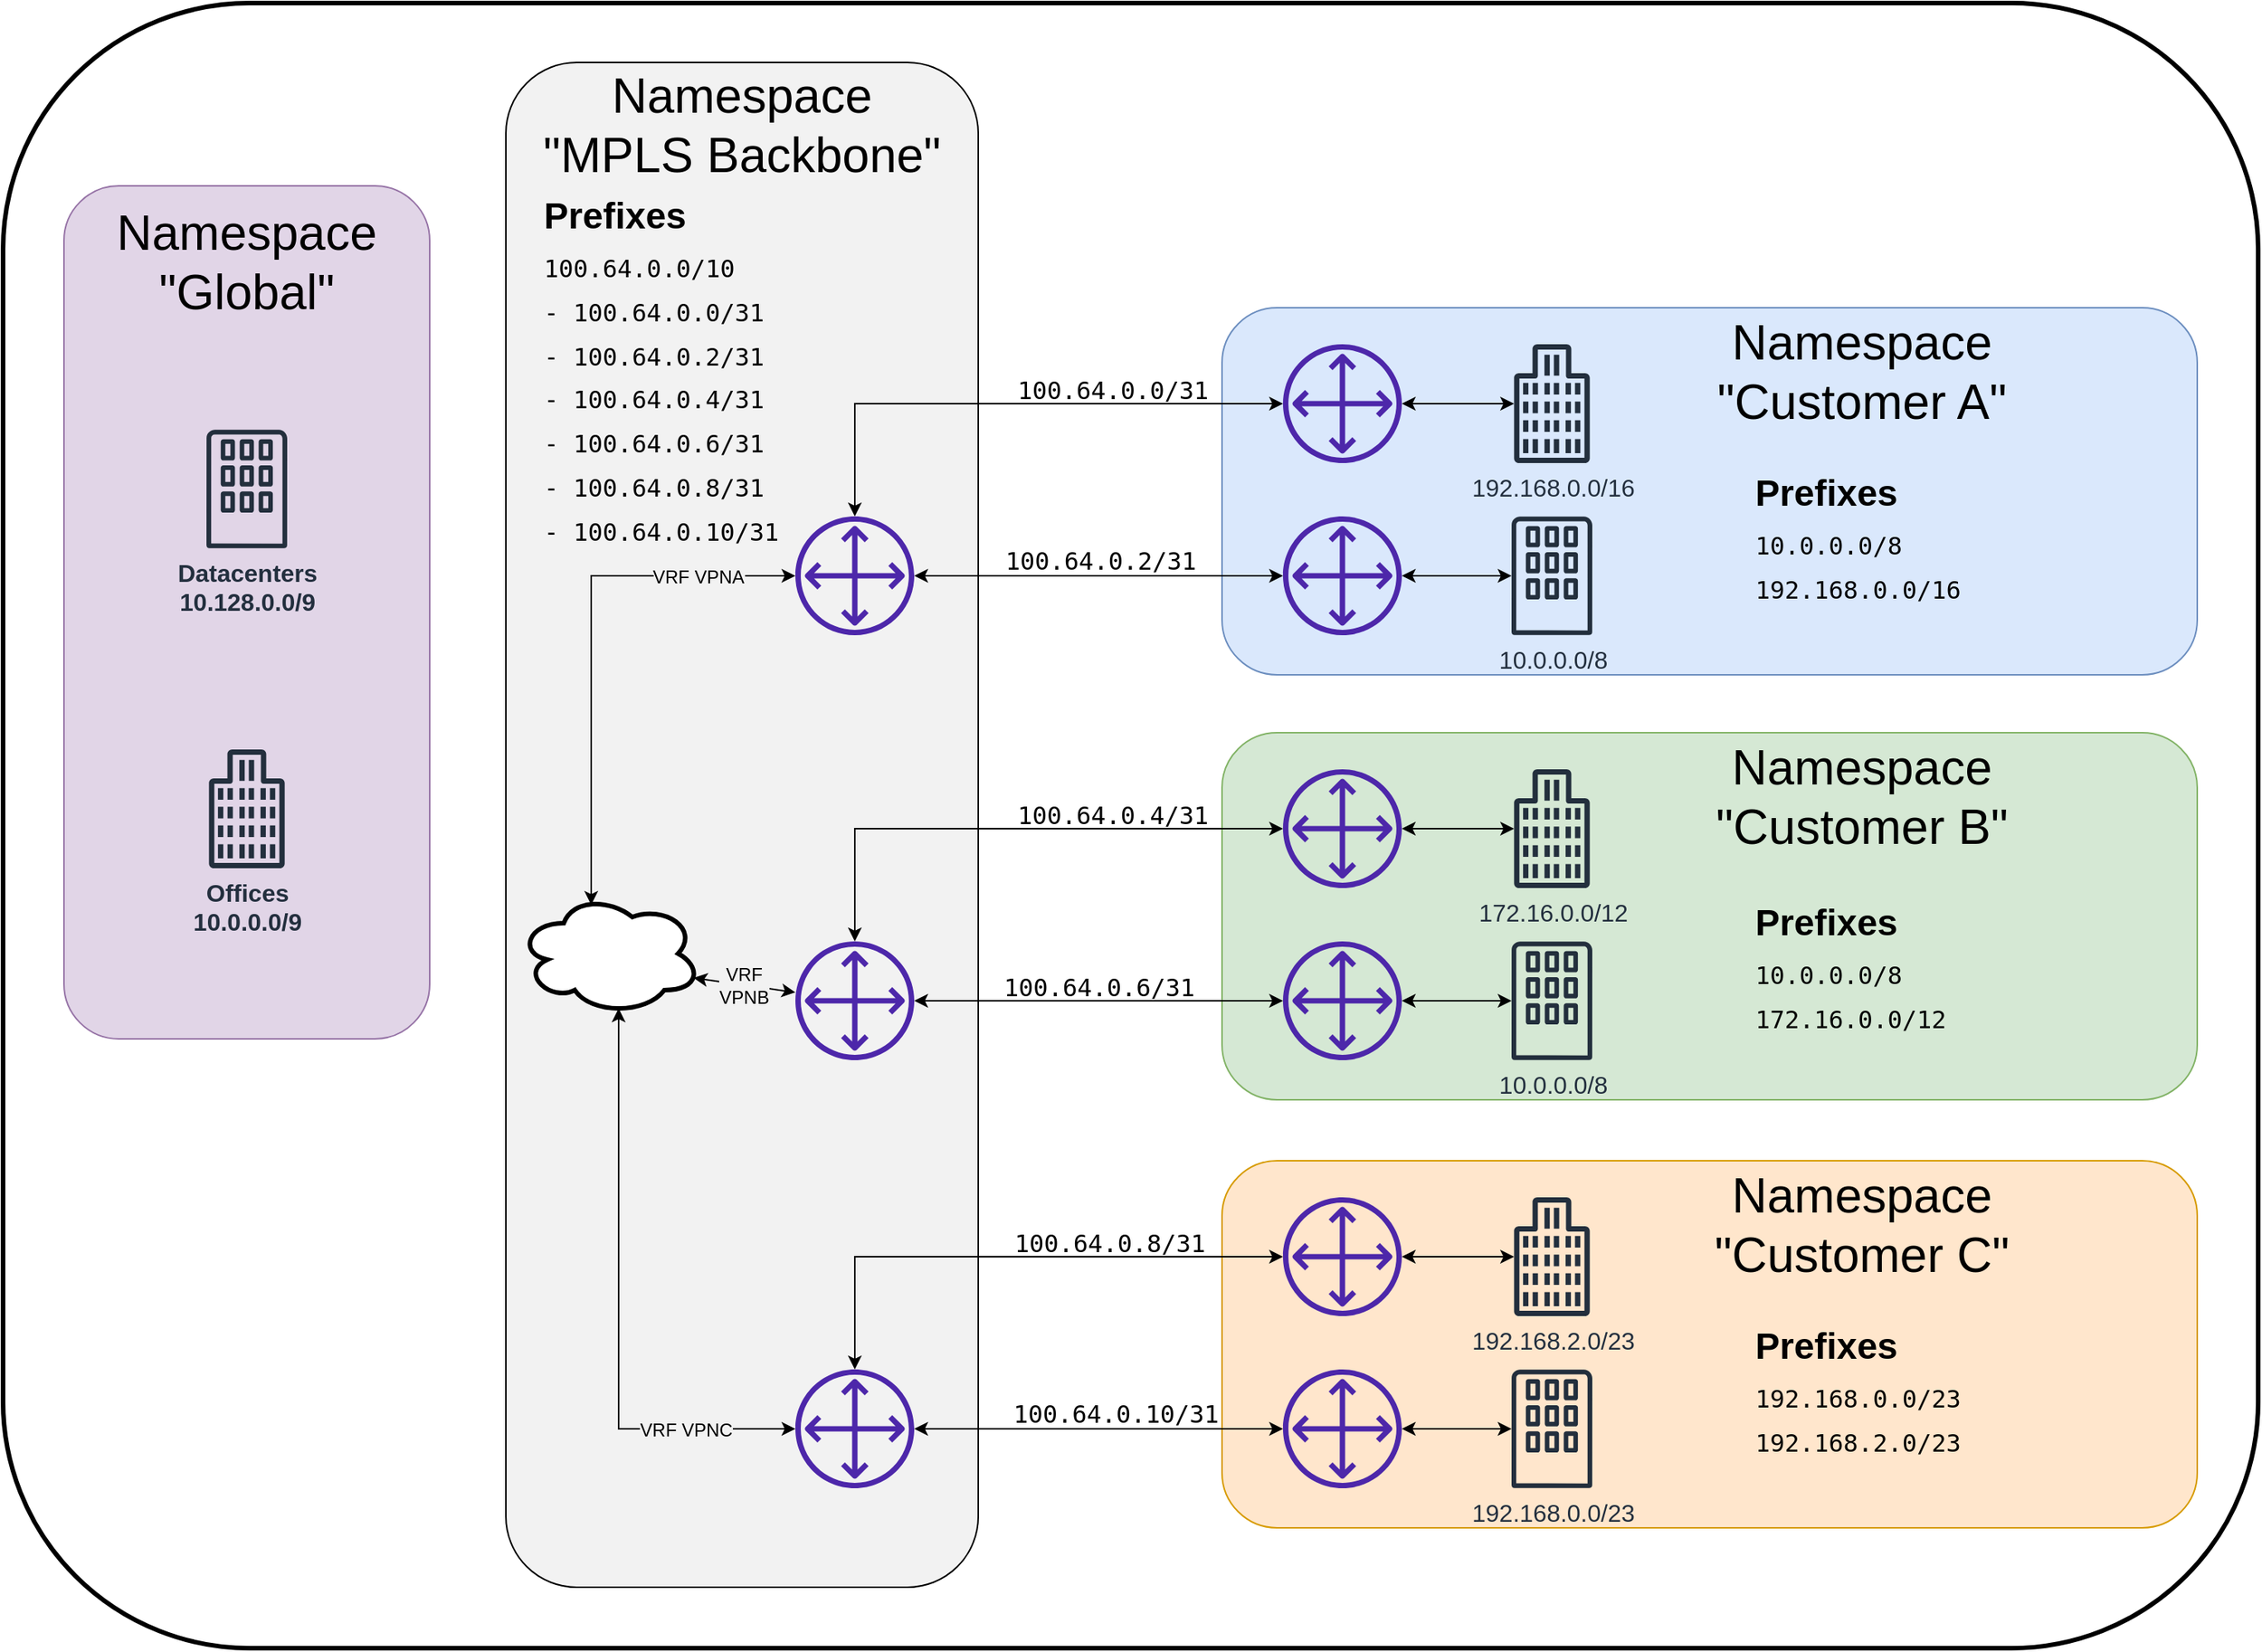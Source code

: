 <mxfile version="20.8.23" type="device"><diagram name="Page-1" id="HMSZJAy41G0naUgyjOcL"><mxGraphModel dx="2918" dy="2328" grid="1" gridSize="10" guides="1" tooltips="1" connect="1" arrows="1" fold="1" page="1" pageScale="1" pageWidth="850" pageHeight="1100" math="0" shadow="0"><root><mxCell id="0"/><mxCell id="1" parent="0"/><mxCell id="hLr_6GewXtSCxbk2koOT-77" value="" style="rounded=1;whiteSpace=wrap;html=1;strokeWidth=3;fontSize=12;fillColor=default;" vertex="1" parent="1"><mxGeometry width="1480" height="1080" as="geometry"/></mxCell><mxCell id="hLr_6GewXtSCxbk2koOT-1" value="" style="rounded=1;whiteSpace=wrap;html=1;fillColor=#e1d5e7;strokeColor=#9673a6;" vertex="1" parent="1"><mxGeometry x="40" y="120" width="240" height="560" as="geometry"/></mxCell><mxCell id="hLr_6GewXtSCxbk2koOT-2" value="Namespace &quot;Global&quot;" style="text;html=1;strokeColor=none;fillColor=none;align=center;verticalAlign=middle;whiteSpace=wrap;rounded=0;fontSize=32;" vertex="1" parent="1"><mxGeometry x="40" y="140" width="240" height="60" as="geometry"/></mxCell><mxCell id="hLr_6GewXtSCxbk2koOT-3" value="Datacenters&lt;br style=&quot;font-size: 16px;&quot;&gt;10.128.0.0/9" style="sketch=0;outlineConnect=0;fontColor=#232F3E;gradientColor=none;fillColor=#232F3D;strokeColor=none;dashed=0;verticalLabelPosition=bottom;verticalAlign=top;align=center;html=1;fontSize=16;fontStyle=1;aspect=fixed;pointerEvents=1;shape=mxgraph.aws4.corporate_data_center;" vertex="1" parent="1"><mxGeometry x="133.5" y="280" width="53" height="78" as="geometry"/></mxCell><mxCell id="hLr_6GewXtSCxbk2koOT-4" value="Offices&lt;br style=&quot;font-size: 16px;&quot;&gt;10.0.0.0/9" style="sketch=0;outlineConnect=0;fontColor=#232F3E;gradientColor=none;fillColor=#232F3D;strokeColor=none;dashed=0;verticalLabelPosition=bottom;verticalAlign=top;align=center;html=1;fontSize=16;fontStyle=1;aspect=fixed;pointerEvents=1;shape=mxgraph.aws4.office_building;" vertex="1" parent="1"><mxGeometry x="135" y="490" width="50" height="78" as="geometry"/></mxCell><mxCell id="hLr_6GewXtSCxbk2koOT-5" value="" style="rounded=1;whiteSpace=wrap;html=1;fontSize=16;fillColor=#f2f2f2;" vertex="1" parent="1"><mxGeometry x="330" y="39" width="310" height="1001" as="geometry"/></mxCell><mxCell id="hLr_6GewXtSCxbk2koOT-6" value="Namespace&lt;br&gt;&quot;MPLS Backbone&quot;" style="text;html=1;strokeColor=none;fillColor=none;align=center;verticalAlign=middle;whiteSpace=wrap;rounded=0;fontSize=32;" vertex="1" parent="1"><mxGeometry x="330" y="50" width="310" height="60" as="geometry"/></mxCell><mxCell id="hLr_6GewXtSCxbk2koOT-7" value="" style="sketch=0;outlineConnect=0;fontColor=#232F3E;gradientColor=none;fillColor=#4D27AA;strokeColor=none;dashed=0;verticalLabelPosition=bottom;verticalAlign=top;align=center;html=1;fontSize=12;fontStyle=0;aspect=fixed;pointerEvents=1;shape=mxgraph.aws4.customer_gateway;" vertex="1" parent="1"><mxGeometry x="520" y="337" width="78" height="78" as="geometry"/></mxCell><mxCell id="hLr_6GewXtSCxbk2koOT-8" value="" style="rounded=1;whiteSpace=wrap;html=1;fontSize=16;fillColor=#dae8fc;strokeColor=#6c8ebf;" vertex="1" parent="1"><mxGeometry x="800" y="200" width="640" height="241" as="geometry"/></mxCell><mxCell id="hLr_6GewXtSCxbk2koOT-9" value="Namespace &quot;Customer A&quot;" style="text;html=1;strokeColor=none;fillColor=none;align=center;verticalAlign=middle;whiteSpace=wrap;rounded=0;fontSize=32;" vertex="1" parent="1"><mxGeometry x="1080" y="212" width="280" height="60" as="geometry"/></mxCell><mxCell id="hLr_6GewXtSCxbk2koOT-10" value="" style="sketch=0;outlineConnect=0;fontColor=#232F3E;gradientColor=none;fillColor=#4D27AA;strokeColor=none;dashed=0;verticalLabelPosition=bottom;verticalAlign=top;align=center;html=1;fontSize=12;fontStyle=0;aspect=fixed;pointerEvents=1;shape=mxgraph.aws4.customer_gateway;" vertex="1" parent="1"><mxGeometry x="840" y="337" width="78" height="78" as="geometry"/></mxCell><mxCell id="hLr_6GewXtSCxbk2koOT-14" value="&lt;pre&gt;100.64.0.2/31&lt;/pre&gt;" style="endArrow=classic;startArrow=classic;html=1;rounded=0;fontSize=16;labelBackgroundColor=none;labelBorderColor=none;" edge="1" parent="1" source="hLr_6GewXtSCxbk2koOT-7" target="hLr_6GewXtSCxbk2koOT-10"><mxGeometry x="0.01" y="10" width="50" height="50" relative="1" as="geometry"><mxPoint x="720" y="601" as="sourcePoint"/><mxPoint x="770" y="551" as="targetPoint"/><mxPoint as="offset"/></mxGeometry></mxCell><mxCell id="hLr_6GewXtSCxbk2koOT-15" value="" style="endArrow=classic;startArrow=classic;html=1;rounded=0;fontSize=16;edgeStyle=orthogonalEdgeStyle;" edge="1" parent="1" source="hLr_6GewXtSCxbk2koOT-10" target="hLr_6GewXtSCxbk2koOT-13"><mxGeometry width="50" height="50" relative="1" as="geometry"><mxPoint x="1020" y="381" as="sourcePoint"/><mxPoint x="1070" y="331" as="targetPoint"/></mxGeometry></mxCell><mxCell id="hLr_6GewXtSCxbk2koOT-17" value="&lt;h2 style=&quot;line-height: 80%;&quot;&gt;Prefixes&lt;/h2&gt;&lt;pre style=&quot;line-height: 80%;&quot;&gt;10.0.0.0/8&lt;/pre&gt;&lt;pre style=&quot;line-height: 80%;&quot;&gt;192.168.0.0/16&lt;/pre&gt;" style="text;html=1;strokeColor=none;fillColor=none;spacing=5;spacingTop=-20;whiteSpace=wrap;overflow=hidden;rounded=0;fontSize=16;strokeWidth=1;" vertex="1" parent="1"><mxGeometry x="1145" y="302" width="150" height="98" as="geometry"/></mxCell><mxCell id="hLr_6GewXtSCxbk2koOT-26" value="" style="sketch=0;outlineConnect=0;fontColor=#232F3E;gradientColor=none;fillColor=#4D27AA;strokeColor=none;dashed=0;verticalLabelPosition=bottom;verticalAlign=top;align=center;html=1;fontSize=12;fontStyle=0;aspect=fixed;pointerEvents=1;shape=mxgraph.aws4.customer_gateway;" vertex="1" parent="1"><mxGeometry x="520" y="616" width="78" height="78" as="geometry"/></mxCell><mxCell id="hLr_6GewXtSCxbk2koOT-36" value="" style="sketch=0;outlineConnect=0;fontColor=#232F3E;gradientColor=none;fillColor=#4D27AA;strokeColor=none;dashed=0;verticalLabelPosition=bottom;verticalAlign=top;align=center;html=1;fontSize=12;fontStyle=0;aspect=fixed;pointerEvents=1;shape=mxgraph.aws4.customer_gateway;" vertex="1" parent="1"><mxGeometry x="520" y="897" width="78" height="78" as="geometry"/></mxCell><mxCell id="hLr_6GewXtSCxbk2koOT-38" value="&lt;h2 style=&quot;line-height: 80%;&quot;&gt;Prefixes&lt;/h2&gt;&lt;pre style=&quot;line-height: 80%;&quot;&gt;100.64.0.0/10&lt;/pre&gt;&lt;pre style=&quot;line-height: 80%;&quot;&gt;- 100.64.0.0/31&lt;/pre&gt;&lt;pre style=&quot;line-height: 80%;&quot;&gt;- 100.64.0.2/31&lt;/pre&gt;&lt;pre style=&quot;line-height: 80%;&quot;&gt;- 100.64.0.4/31&lt;/pre&gt;&lt;pre style=&quot;line-height: 80%;&quot;&gt;- 100.64.0.6/31&lt;/pre&gt;&lt;pre style=&quot;line-height: 80%;&quot;&gt;- 100.64.0.8/31&lt;/pre&gt;&lt;pre style=&quot;line-height: 80%;&quot;&gt;- 100.64.0.10/31&lt;/pre&gt;" style="text;html=1;strokeColor=none;fillColor=none;spacing=5;spacingTop=-20;whiteSpace=wrap;overflow=hidden;rounded=0;fontSize=16;strokeWidth=1;" vertex="1" parent="1"><mxGeometry x="350" y="120" width="190" height="240" as="geometry"/></mxCell><mxCell id="hLr_6GewXtSCxbk2koOT-40" value="" style="ellipse;shape=cloud;whiteSpace=wrap;html=1;strokeWidth=3;fontSize=16;fillColor=#FFFFFF;" vertex="1" parent="1"><mxGeometry x="338" y="584" width="120" height="80" as="geometry"/></mxCell><mxCell id="hLr_6GewXtSCxbk2koOT-41" value="VRF VPNA" style="endArrow=classic;startArrow=classic;html=1;rounded=0;labelBackgroundColor=#f2f2f2;fontSize=12;exitX=0.4;exitY=0.1;exitDx=0;exitDy=0;exitPerimeter=0;edgeStyle=orthogonalEdgeStyle;" edge="1" parent="1" source="hLr_6GewXtSCxbk2koOT-40" target="hLr_6GewXtSCxbk2koOT-7"><mxGeometry x="0.631" y="-1" width="50" height="50" relative="1" as="geometry"><mxPoint x="500" y="611" as="sourcePoint"/><mxPoint x="550" y="561" as="targetPoint"/><Array as="points"><mxPoint x="386" y="376"/></Array><mxPoint as="offset"/></mxGeometry></mxCell><mxCell id="hLr_6GewXtSCxbk2koOT-42" value="VRF VPNC" style="endArrow=classic;startArrow=classic;html=1;rounded=0;labelBackgroundColor=#f2f2f2;fontSize=12;edgeStyle=orthogonalEdgeStyle;exitX=0.55;exitY=0.95;exitDx=0;exitDy=0;exitPerimeter=0;" edge="1" parent="1" source="hLr_6GewXtSCxbk2koOT-40" target="hLr_6GewXtSCxbk2koOT-36"><mxGeometry x="0.632" y="-1" width="50" height="50" relative="1" as="geometry"><mxPoint x="398" y="619" as="sourcePoint"/><mxPoint x="530" y="370" as="targetPoint"/><Array as="points"><mxPoint x="404" y="936"/></Array><mxPoint as="offset"/></mxGeometry></mxCell><mxCell id="hLr_6GewXtSCxbk2koOT-43" value="VRF&lt;br style=&quot;font-size: 12px;&quot;&gt;VPNB" style="endArrow=classic;startArrow=classic;html=1;rounded=0;labelBackgroundColor=#f2f2f2;fontSize=12;exitX=0.96;exitY=0.7;exitDx=0;exitDy=0;exitPerimeter=0;" edge="1" parent="1" source="hLr_6GewXtSCxbk2koOT-40" target="hLr_6GewXtSCxbk2koOT-26"><mxGeometry width="50" height="50" relative="1" as="geometry"><mxPoint x="530" y="801" as="sourcePoint"/><mxPoint x="580" y="751" as="targetPoint"/></mxGeometry></mxCell><mxCell id="hLr_6GewXtSCxbk2koOT-13" value="10.0.0.0/8" style="sketch=0;outlineConnect=0;fontColor=#232F3E;gradientColor=none;fillColor=#232F3D;strokeColor=none;dashed=0;verticalLabelPosition=bottom;verticalAlign=top;align=center;html=1;fontSize=16;fontStyle=0;aspect=fixed;pointerEvents=1;shape=mxgraph.aws4.corporate_data_center;" vertex="1" parent="1"><mxGeometry x="990" y="337" width="53" height="78" as="geometry"/></mxCell><mxCell id="hLr_6GewXtSCxbk2koOT-79" value="" style="sketch=0;outlineConnect=0;fontColor=#232F3E;gradientColor=none;fillColor=#4D27AA;strokeColor=none;dashed=0;verticalLabelPosition=bottom;verticalAlign=top;align=center;html=1;fontSize=12;fontStyle=0;aspect=fixed;pointerEvents=1;shape=mxgraph.aws4.customer_gateway;" vertex="1" parent="1"><mxGeometry x="840" y="224" width="78" height="78" as="geometry"/></mxCell><mxCell id="hLr_6GewXtSCxbk2koOT-80" value="" style="endArrow=classic;startArrow=classic;html=1;rounded=0;labelBackgroundColor=none;labelBorderColor=none;fontSize=12;" edge="1" parent="1" source="hLr_6GewXtSCxbk2koOT-79" target="hLr_6GewXtSCxbk2koOT-12"><mxGeometry width="50" height="50" relative="1" as="geometry"><mxPoint x="960" y="160" as="sourcePoint"/><mxPoint x="1010" y="110" as="targetPoint"/></mxGeometry></mxCell><mxCell id="hLr_6GewXtSCxbk2koOT-12" value="192.168.0.0/16" style="sketch=0;outlineConnect=0;fontColor=#232F3E;gradientColor=none;fillColor=#232F3D;strokeColor=none;dashed=0;verticalLabelPosition=bottom;verticalAlign=top;align=center;html=1;fontSize=16;fontStyle=0;aspect=fixed;pointerEvents=1;shape=mxgraph.aws4.office_building;" vertex="1" parent="1"><mxGeometry x="991.5" y="224" width="50" height="78" as="geometry"/></mxCell><mxCell id="hLr_6GewXtSCxbk2koOT-82" value="&lt;pre&gt;100.64.0.0/31&lt;/pre&gt;" style="endArrow=classic;startArrow=classic;html=1;rounded=0;labelBackgroundColor=none;labelBorderColor=none;fontSize=16;edgeStyle=orthogonalEdgeStyle;" edge="1" parent="1" source="hLr_6GewXtSCxbk2koOT-7" target="hLr_6GewXtSCxbk2koOT-79"><mxGeometry x="0.365" y="9" width="50" height="50" relative="1" as="geometry"><mxPoint x="680" y="200" as="sourcePoint"/><mxPoint x="730" y="150" as="targetPoint"/><Array as="points"><mxPoint x="559" y="263"/></Array><mxPoint as="offset"/></mxGeometry></mxCell><mxCell id="hLr_6GewXtSCxbk2koOT-86" value="" style="rounded=1;whiteSpace=wrap;html=1;fontSize=16;fillColor=#d5e8d4;strokeColor=#82b366;" vertex="1" parent="1"><mxGeometry x="800" y="479" width="640" height="241" as="geometry"/></mxCell><mxCell id="hLr_6GewXtSCxbk2koOT-87" value="Namespace &quot;Customer B&quot;" style="text;html=1;strokeColor=none;fillColor=none;align=center;verticalAlign=middle;whiteSpace=wrap;rounded=0;fontSize=32;" vertex="1" parent="1"><mxGeometry x="1080" y="491" width="280" height="60" as="geometry"/></mxCell><mxCell id="hLr_6GewXtSCxbk2koOT-88" value="" style="sketch=0;outlineConnect=0;fontColor=#232F3E;gradientColor=none;fillColor=#4D27AA;strokeColor=none;dashed=0;verticalLabelPosition=bottom;verticalAlign=top;align=center;html=1;fontSize=12;fontStyle=0;aspect=fixed;pointerEvents=1;shape=mxgraph.aws4.customer_gateway;" vertex="1" parent="1"><mxGeometry x="840" y="616" width="78" height="78" as="geometry"/></mxCell><mxCell id="hLr_6GewXtSCxbk2koOT-89" value="" style="endArrow=classic;startArrow=classic;html=1;rounded=0;fontSize=16;edgeStyle=orthogonalEdgeStyle;" edge="1" parent="1" source="hLr_6GewXtSCxbk2koOT-88" target="hLr_6GewXtSCxbk2koOT-91"><mxGeometry width="50" height="50" relative="1" as="geometry"><mxPoint x="1020" y="660" as="sourcePoint"/><mxPoint x="1070" y="610" as="targetPoint"/></mxGeometry></mxCell><mxCell id="hLr_6GewXtSCxbk2koOT-91" value="10.0.0.0/8" style="sketch=0;outlineConnect=0;fontColor=#232F3E;gradientColor=none;fillColor=#232F3D;strokeColor=none;dashed=0;verticalLabelPosition=bottom;verticalAlign=top;align=center;html=1;fontSize=16;fontStyle=0;aspect=fixed;pointerEvents=1;shape=mxgraph.aws4.corporate_data_center;" vertex="1" parent="1"><mxGeometry x="990" y="616" width="53" height="78" as="geometry"/></mxCell><mxCell id="hLr_6GewXtSCxbk2koOT-92" value="" style="sketch=0;outlineConnect=0;fontColor=#232F3E;gradientColor=none;fillColor=#4D27AA;strokeColor=none;dashed=0;verticalLabelPosition=bottom;verticalAlign=top;align=center;html=1;fontSize=12;fontStyle=0;aspect=fixed;pointerEvents=1;shape=mxgraph.aws4.customer_gateway;" vertex="1" parent="1"><mxGeometry x="840" y="503" width="78" height="78" as="geometry"/></mxCell><mxCell id="hLr_6GewXtSCxbk2koOT-93" value="" style="endArrow=classic;startArrow=classic;html=1;rounded=0;labelBackgroundColor=none;labelBorderColor=none;fontSize=12;" edge="1" parent="1" source="hLr_6GewXtSCxbk2koOT-92" target="hLr_6GewXtSCxbk2koOT-94"><mxGeometry width="50" height="50" relative="1" as="geometry"><mxPoint x="960" y="439" as="sourcePoint"/><mxPoint x="1010" y="389" as="targetPoint"/></mxGeometry></mxCell><mxCell id="hLr_6GewXtSCxbk2koOT-94" value="172.16.0.0/12" style="sketch=0;outlineConnect=0;fontColor=#232F3E;gradientColor=none;fillColor=#232F3D;strokeColor=none;dashed=0;verticalLabelPosition=bottom;verticalAlign=top;align=center;html=1;fontSize=16;fontStyle=0;aspect=fixed;pointerEvents=1;shape=mxgraph.aws4.office_building;" vertex="1" parent="1"><mxGeometry x="991.5" y="503" width="50" height="78" as="geometry"/></mxCell><mxCell id="hLr_6GewXtSCxbk2koOT-95" value="" style="rounded=1;whiteSpace=wrap;html=1;fontSize=16;fillColor=#ffe6cc;strokeColor=#d79b00;" vertex="1" parent="1"><mxGeometry x="800" y="760" width="640" height="241" as="geometry"/></mxCell><mxCell id="hLr_6GewXtSCxbk2koOT-96" value="Namespace &quot;Customer C&quot;" style="text;html=1;strokeColor=none;fillColor=none;align=center;verticalAlign=middle;whiteSpace=wrap;rounded=0;fontSize=32;" vertex="1" parent="1"><mxGeometry x="1080" y="772" width="280" height="60" as="geometry"/></mxCell><mxCell id="hLr_6GewXtSCxbk2koOT-97" value="" style="sketch=0;outlineConnect=0;fontColor=#232F3E;gradientColor=none;fillColor=#4D27AA;strokeColor=none;dashed=0;verticalLabelPosition=bottom;verticalAlign=top;align=center;html=1;fontSize=12;fontStyle=0;aspect=fixed;pointerEvents=1;shape=mxgraph.aws4.customer_gateway;" vertex="1" parent="1"><mxGeometry x="840" y="897" width="78" height="78" as="geometry"/></mxCell><mxCell id="hLr_6GewXtSCxbk2koOT-98" value="" style="endArrow=classic;startArrow=classic;html=1;rounded=0;fontSize=16;edgeStyle=orthogonalEdgeStyle;" edge="1" parent="1" source="hLr_6GewXtSCxbk2koOT-97" target="hLr_6GewXtSCxbk2koOT-100"><mxGeometry width="50" height="50" relative="1" as="geometry"><mxPoint x="1020" y="941" as="sourcePoint"/><mxPoint x="1070" y="891" as="targetPoint"/></mxGeometry></mxCell><mxCell id="hLr_6GewXtSCxbk2koOT-100" value="192.168.0.0/23" style="sketch=0;outlineConnect=0;fontColor=#232F3E;gradientColor=none;fillColor=#232F3D;strokeColor=none;dashed=0;verticalLabelPosition=bottom;verticalAlign=top;align=center;html=1;fontSize=16;fontStyle=0;aspect=fixed;pointerEvents=1;shape=mxgraph.aws4.corporate_data_center;" vertex="1" parent="1"><mxGeometry x="990" y="897" width="53" height="78" as="geometry"/></mxCell><mxCell id="hLr_6GewXtSCxbk2koOT-101" value="" style="sketch=0;outlineConnect=0;fontColor=#232F3E;gradientColor=none;fillColor=#4D27AA;strokeColor=none;dashed=0;verticalLabelPosition=bottom;verticalAlign=top;align=center;html=1;fontSize=12;fontStyle=0;aspect=fixed;pointerEvents=1;shape=mxgraph.aws4.customer_gateway;" vertex="1" parent="1"><mxGeometry x="840" y="784" width="78" height="78" as="geometry"/></mxCell><mxCell id="hLr_6GewXtSCxbk2koOT-102" value="" style="endArrow=classic;startArrow=classic;html=1;rounded=0;labelBackgroundColor=none;labelBorderColor=none;fontSize=12;" edge="1" parent="1" source="hLr_6GewXtSCxbk2koOT-101" target="hLr_6GewXtSCxbk2koOT-103"><mxGeometry width="50" height="50" relative="1" as="geometry"><mxPoint x="960" y="720" as="sourcePoint"/><mxPoint x="1010" y="670" as="targetPoint"/></mxGeometry></mxCell><mxCell id="hLr_6GewXtSCxbk2koOT-103" value="192.168.2.0/23" style="sketch=0;outlineConnect=0;fontColor=#232F3E;gradientColor=none;fillColor=#232F3D;strokeColor=none;dashed=0;verticalLabelPosition=bottom;verticalAlign=top;align=center;html=1;fontSize=16;fontStyle=0;aspect=fixed;pointerEvents=1;shape=mxgraph.aws4.office_building;" vertex="1" parent="1"><mxGeometry x="991.5" y="784" width="50" height="78" as="geometry"/></mxCell><mxCell id="hLr_6GewXtSCxbk2koOT-35" value="&lt;h2 style=&quot;line-height: 80%;&quot;&gt;Prefixes&lt;/h2&gt;&lt;pre style=&quot;line-height: 80%;&quot;&gt;192.168.0.0/23&lt;/pre&gt;&lt;pre style=&quot;line-height: 80%;&quot;&gt;192.168.2.0/23&lt;/pre&gt;" style="text;html=1;strokeColor=none;fillColor=none;spacing=5;spacingTop=-20;whiteSpace=wrap;overflow=hidden;rounded=0;fontSize=16;strokeWidth=1;" vertex="1" parent="1"><mxGeometry x="1145" y="862" width="150" height="99" as="geometry"/></mxCell><mxCell id="hLr_6GewXtSCxbk2koOT-25" value="&lt;h2 style=&quot;line-height: 80%;&quot;&gt;Prefixes&lt;/h2&gt;&lt;pre style=&quot;line-height: 80%;&quot;&gt;10.0.0.0/8&lt;/pre&gt;&lt;pre style=&quot;line-height: 80%;&quot;&gt;172.16.0.0/12&lt;/pre&gt;" style="text;html=1;strokeColor=none;fillColor=none;spacing=5;spacingTop=-20;whiteSpace=wrap;overflow=hidden;rounded=0;fontSize=16;strokeWidth=1;" vertex="1" parent="1"><mxGeometry x="1145" y="584" width="150" height="98" as="geometry"/></mxCell><mxCell id="hLr_6GewXtSCxbk2koOT-104" value="&lt;pre&gt;100.64.0.6/31&lt;/pre&gt;" style="endArrow=classic;startArrow=classic;html=1;rounded=0;labelBackgroundColor=none;labelBorderColor=none;fontSize=16;" edge="1" parent="1" source="hLr_6GewXtSCxbk2koOT-26" target="hLr_6GewXtSCxbk2koOT-88"><mxGeometry y="9" width="50" height="50" relative="1" as="geometry"><mxPoint x="140" y="870" as="sourcePoint"/><mxPoint x="190" y="820" as="targetPoint"/><mxPoint as="offset"/></mxGeometry></mxCell><mxCell id="hLr_6GewXtSCxbk2koOT-105" value="&lt;pre&gt;100.64.0.10/31&lt;/pre&gt;" style="endArrow=classic;startArrow=classic;html=1;rounded=0;labelBackgroundColor=none;labelBorderColor=none;fontSize=16;" edge="1" parent="1" source="hLr_6GewXtSCxbk2koOT-36" target="hLr_6GewXtSCxbk2koOT-97"><mxGeometry x="0.091" y="10" width="50" height="50" relative="1" as="geometry"><mxPoint x="250" y="870" as="sourcePoint"/><mxPoint x="300" y="820" as="targetPoint"/><mxPoint as="offset"/></mxGeometry></mxCell><mxCell id="hLr_6GewXtSCxbk2koOT-106" value="&lt;pre&gt;100.64.0.4/31&lt;/pre&gt;" style="endArrow=classic;startArrow=classic;html=1;rounded=0;labelBackgroundColor=none;labelBorderColor=none;fontSize=16;edgeStyle=orthogonalEdgeStyle;" edge="1" parent="1" source="hLr_6GewXtSCxbk2koOT-26" target="hLr_6GewXtSCxbk2koOT-92"><mxGeometry x="0.365" y="9" width="50" height="50" relative="1" as="geometry"><mxPoint x="670" y="580" as="sourcePoint"/><mxPoint x="720" y="530" as="targetPoint"/><Array as="points"><mxPoint x="559" y="542"/></Array><mxPoint as="offset"/></mxGeometry></mxCell><mxCell id="hLr_6GewXtSCxbk2koOT-107" value="&lt;pre&gt;100.64.0.8/31&lt;/pre&gt;" style="endArrow=classic;startArrow=classic;html=1;rounded=0;labelBackgroundColor=none;labelBorderColor=none;fontSize=16;edgeStyle=orthogonalEdgeStyle;" edge="1" parent="1" source="hLr_6GewXtSCxbk2koOT-36" target="hLr_6GewXtSCxbk2koOT-101"><mxGeometry x="0.359" y="9" width="50" height="50" relative="1" as="geometry"><mxPoint x="680" y="890" as="sourcePoint"/><mxPoint x="730" y="840" as="targetPoint"/><Array as="points"><mxPoint x="559" y="823"/></Array><mxPoint as="offset"/></mxGeometry></mxCell></root></mxGraphModel></diagram></mxfile>